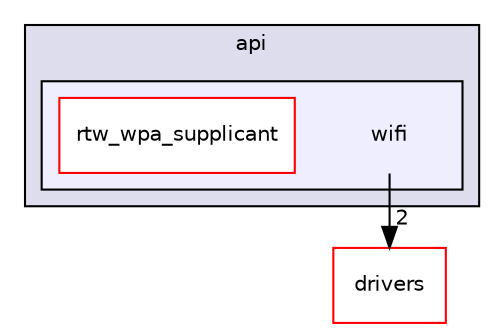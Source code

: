 digraph "wifi" {
  compound=true
  node [ fontsize="10", fontname="Helvetica"];
  edge [ labelfontsize="10", labelfontname="Helvetica"];
  subgraph clusterdir_435a1cbcff50261cf8c3dbf8934d9571 {
    graph [ bgcolor="#ddddee", pencolor="black", label="api" fontname="Helvetica", fontsize="10", URL="dir_435a1cbcff50261cf8c3dbf8934d9571.html"]
  subgraph clusterdir_285e7719ab51550e3071c538f6cc3eb4 {
    graph [ bgcolor="#eeeeff", pencolor="black", label="" URL="dir_285e7719ab51550e3071c538f6cc3eb4.html"];
    dir_285e7719ab51550e3071c538f6cc3eb4 [shape=plaintext label="wifi"];
    dir_bfae42022e4f6118994fc1ea8ccf55f5 [shape=box label="rtw_wpa_supplicant" color="red" fillcolor="white" style="filled" URL="dir_bfae42022e4f6118994fc1ea8ccf55f5.html"];
  }
  }
  dir_2f5c403069b5344eab7b4067fcd4aac1 [shape=box label="drivers" fillcolor="white" style="filled" color="red" URL="dir_2f5c403069b5344eab7b4067fcd4aac1.html"];
  dir_285e7719ab51550e3071c538f6cc3eb4->dir_2f5c403069b5344eab7b4067fcd4aac1 [headlabel="2", labeldistance=1.5 headhref="dir_000025_000026.html"];
}
